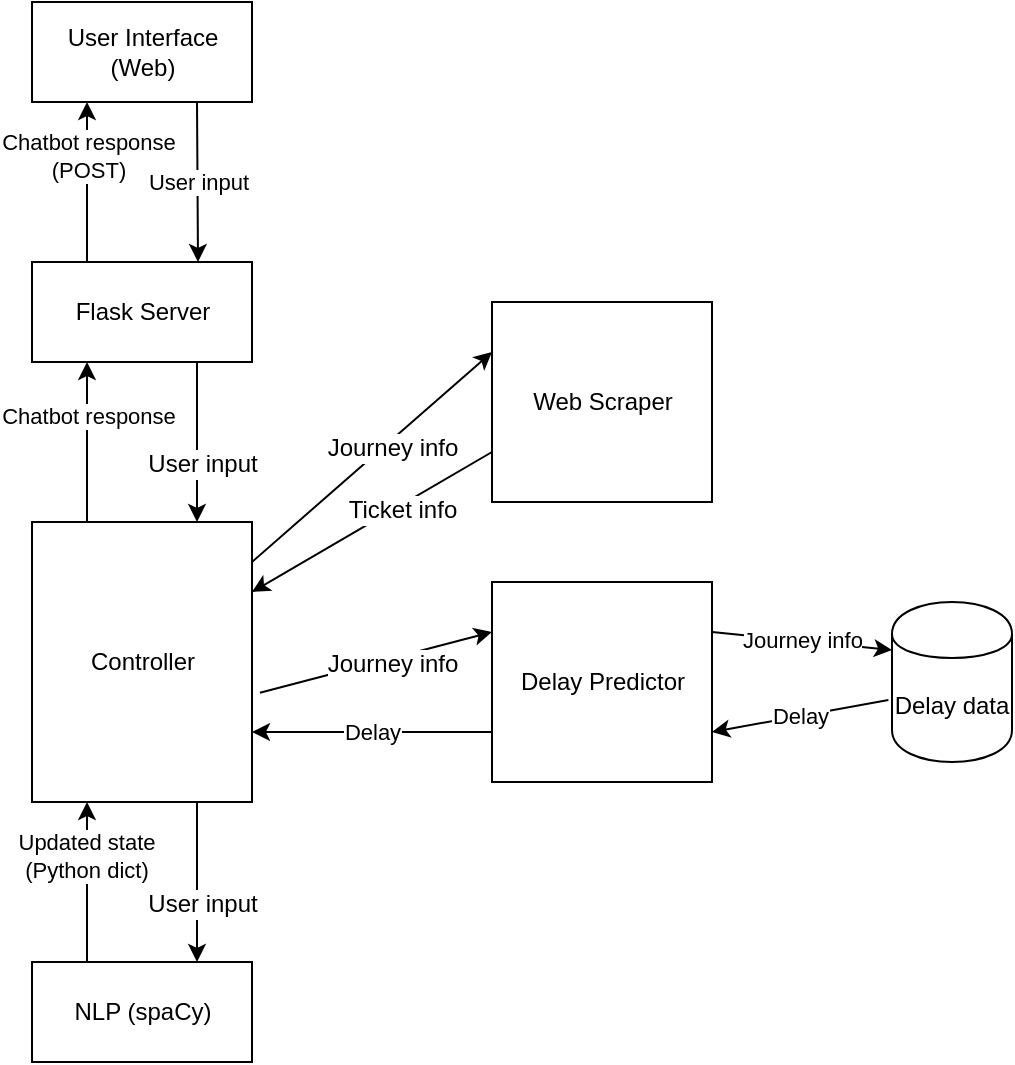<mxfile version="12.4.8" type="device"><diagram id="gFthgD-OyYyV2E1R8z0k" name="Page-1"><mxGraphModel dx="1716" dy="1176" grid="1" gridSize="10" guides="1" tooltips="1" connect="1" arrows="1" fold="1" page="1" pageScale="1" pageWidth="827" pageHeight="1169" math="0" shadow="0"><root><mxCell id="0"/><mxCell id="1" parent="0"/><mxCell id="hzxWFk1KOt2nFXjlcsR4-1" value="Delay data" style="shape=cylinder;whiteSpace=wrap;html=1;boundedLbl=1;backgroundOutline=1;" parent="1" vertex="1"><mxGeometry x="470" y="340" width="60" height="80" as="geometry"/></mxCell><mxCell id="hzxWFk1KOt2nFXjlcsR4-2" value="User Interface&lt;br&gt;(Web)" style="html=1;" parent="1" vertex="1"><mxGeometry x="40" y="40" width="110" height="50" as="geometry"/></mxCell><mxCell id="hzxWFk1KOt2nFXjlcsR4-4" value="Flask Server" style="html=1;" parent="1" vertex="1"><mxGeometry x="40" y="170" width="110" height="50" as="geometry"/></mxCell><mxCell id="hzxWFk1KOt2nFXjlcsR4-6" value="Web Scraper" style="html=1;" parent="1" vertex="1"><mxGeometry x="270" y="190" width="110" height="100" as="geometry"/></mxCell><mxCell id="hzxWFk1KOt2nFXjlcsR4-7" value="Controller" style="html=1;" parent="1" vertex="1"><mxGeometry x="40" y="300" width="110" height="140" as="geometry"/></mxCell><mxCell id="hzxWFk1KOt2nFXjlcsR4-8" value="Chatbot response &lt;br&gt;(POST)" style="endArrow=classic;html=1;entryX=0.25;entryY=1;entryDx=0;entryDy=0;exitX=0.25;exitY=0;exitDx=0;exitDy=0;" parent="1" source="hzxWFk1KOt2nFXjlcsR4-4" target="hzxWFk1KOt2nFXjlcsR4-2" edge="1"><mxGeometry x="0.333" width="50" height="50" relative="1" as="geometry"><mxPoint x="40" y="200" as="sourcePoint"/><mxPoint x="90" y="150" as="targetPoint"/><mxPoint as="offset"/></mxGeometry></mxCell><mxCell id="hzxWFk1KOt2nFXjlcsR4-9" value="User input" style="endArrow=classic;html=1;entryX=0.75;entryY=0;entryDx=0;entryDy=0;exitX=0.75;exitY=1;exitDx=0;exitDy=0;" parent="1" source="hzxWFk1KOt2nFXjlcsR4-2" target="hzxWFk1KOt2nFXjlcsR4-4" edge="1"><mxGeometry width="50" height="50" relative="1" as="geometry"><mxPoint x="230" y="220" as="sourcePoint"/><mxPoint x="230" y="100" as="targetPoint"/><Array as="points"><mxPoint x="123" y="170"/></Array><mxPoint as="offset"/></mxGeometry></mxCell><mxCell id="hzxWFk1KOt2nFXjlcsR4-11" value="" style="endArrow=classic;html=1;exitX=0.75;exitY=1;exitDx=0;exitDy=0;entryX=0.75;entryY=0;entryDx=0;entryDy=0;" parent="1" source="hzxWFk1KOt2nFXjlcsR4-4" target="hzxWFk1KOt2nFXjlcsR4-7" edge="1"><mxGeometry width="50" height="50" relative="1" as="geometry"><mxPoint x="260" y="330" as="sourcePoint"/><mxPoint x="310" y="280" as="targetPoint"/></mxGeometry></mxCell><mxCell id="hzxWFk1KOt2nFXjlcsR4-12" value="User input" style="text;html=1;align=center;verticalAlign=middle;resizable=0;points=[];labelBackgroundColor=#ffffff;" parent="hzxWFk1KOt2nFXjlcsR4-11" vertex="1" connectable="0"><mxGeometry x="0.263" y="2" relative="1" as="geometry"><mxPoint as="offset"/></mxGeometry></mxCell><mxCell id="hzxWFk1KOt2nFXjlcsR4-13" value="Chatbot response" style="endArrow=classic;html=1;entryX=0.25;entryY=1;entryDx=0;entryDy=0;exitX=0.25;exitY=0;exitDx=0;exitDy=0;" parent="1" source="hzxWFk1KOt2nFXjlcsR4-7" target="hzxWFk1KOt2nFXjlcsR4-4" edge="1"><mxGeometry x="0.333" width="50" height="50" relative="1" as="geometry"><mxPoint x="77.5" y="180" as="sourcePoint"/><mxPoint x="77.5" y="60" as="targetPoint"/><mxPoint as="offset"/></mxGeometry></mxCell><mxCell id="hzxWFk1KOt2nFXjlcsR4-14" value="NLP (spaCy)" style="html=1;" parent="1" vertex="1"><mxGeometry x="40" y="520" width="110" height="50" as="geometry"/></mxCell><mxCell id="hzxWFk1KOt2nFXjlcsR4-15" value="Delay Predictor" style="html=1;" parent="1" vertex="1"><mxGeometry x="270" y="330" width="110" height="100" as="geometry"/></mxCell><mxCell id="hzxWFk1KOt2nFXjlcsR4-16" value="" style="endArrow=classic;html=1;entryX=0.75;entryY=0;entryDx=0;entryDy=0;exitX=0.75;exitY=1;exitDx=0;exitDy=0;" parent="1" source="hzxWFk1KOt2nFXjlcsR4-7" target="hzxWFk1KOt2nFXjlcsR4-14" edge="1"><mxGeometry width="50" height="50" relative="1" as="geometry"><mxPoint x="200" y="420" as="sourcePoint"/><mxPoint x="132.5" y="310" as="targetPoint"/></mxGeometry></mxCell><mxCell id="hzxWFk1KOt2nFXjlcsR4-17" value="User input" style="text;html=1;align=center;verticalAlign=middle;resizable=0;points=[];labelBackgroundColor=#ffffff;" parent="hzxWFk1KOt2nFXjlcsR4-16" vertex="1" connectable="0"><mxGeometry x="0.263" y="2" relative="1" as="geometry"><mxPoint as="offset"/></mxGeometry></mxCell><mxCell id="hzxWFk1KOt2nFXjlcsR4-18" value="Updated state &lt;br&gt;(Python dict)" style="endArrow=classic;html=1;entryX=0.25;entryY=1;entryDx=0;entryDy=0;exitX=0.25;exitY=0;exitDx=0;exitDy=0;" parent="1" source="hzxWFk1KOt2nFXjlcsR4-14" target="hzxWFk1KOt2nFXjlcsR4-7" edge="1"><mxGeometry x="0.333" width="50" height="50" relative="1" as="geometry"><mxPoint x="-20" y="400" as="sourcePoint"/><mxPoint x="-20" y="320" as="targetPoint"/><mxPoint as="offset"/></mxGeometry></mxCell><mxCell id="hzxWFk1KOt2nFXjlcsR4-19" value="" style="endArrow=classic;html=1;entryX=0;entryY=0.25;entryDx=0;entryDy=0;" parent="1" target="hzxWFk1KOt2nFXjlcsR4-6" edge="1"><mxGeometry width="50" height="50" relative="1" as="geometry"><mxPoint x="150" y="320" as="sourcePoint"/><mxPoint x="260" y="220" as="targetPoint"/></mxGeometry></mxCell><mxCell id="hzxWFk1KOt2nFXjlcsR4-20" value="Journey info" style="text;html=1;align=center;verticalAlign=middle;resizable=0;points=[];labelBackgroundColor=#ffffff;" parent="hzxWFk1KOt2nFXjlcsR4-19" vertex="1" connectable="0"><mxGeometry x="0.128" y="-3" relative="1" as="geometry"><mxPoint as="offset"/></mxGeometry></mxCell><mxCell id="hzxWFk1KOt2nFXjlcsR4-21" value="" style="endArrow=classic;html=1;exitX=0;exitY=0.75;exitDx=0;exitDy=0;entryX=1;entryY=0.25;entryDx=0;entryDy=0;" parent="1" source="hzxWFk1KOt2nFXjlcsR4-6" target="hzxWFk1KOt2nFXjlcsR4-7" edge="1"><mxGeometry width="50" height="50" relative="1" as="geometry"><mxPoint x="320" y="460" as="sourcePoint"/><mxPoint x="170" y="340" as="targetPoint"/></mxGeometry></mxCell><mxCell id="hzxWFk1KOt2nFXjlcsR4-22" value="Ticket info" style="text;html=1;align=center;verticalAlign=middle;resizable=0;points=[];labelBackgroundColor=#ffffff;" parent="hzxWFk1KOt2nFXjlcsR4-21" vertex="1" connectable="0"><mxGeometry x="-0.237" y="2" relative="1" as="geometry"><mxPoint as="offset"/></mxGeometry></mxCell><mxCell id="hzxWFk1KOt2nFXjlcsR4-23" value="" style="endArrow=classic;html=1;entryX=0;entryY=0.25;entryDx=0;entryDy=0;exitX=1.036;exitY=0.61;exitDx=0;exitDy=0;exitPerimeter=0;" parent="1" source="hzxWFk1KOt2nFXjlcsR4-7" target="hzxWFk1KOt2nFXjlcsR4-15" edge="1"><mxGeometry width="50" height="50" relative="1" as="geometry"><mxPoint x="200" y="422.5" as="sourcePoint"/><mxPoint x="320" y="317.5" as="targetPoint"/></mxGeometry></mxCell><mxCell id="hzxWFk1KOt2nFXjlcsR4-24" value="Journey info" style="text;html=1;align=center;verticalAlign=middle;resizable=0;points=[];labelBackgroundColor=#ffffff;" parent="hzxWFk1KOt2nFXjlcsR4-23" vertex="1" connectable="0"><mxGeometry x="0.128" y="-3" relative="1" as="geometry"><mxPoint as="offset"/></mxGeometry></mxCell><mxCell id="hzxWFk1KOt2nFXjlcsR4-25" value="Journey info" style="endArrow=classic;html=1;exitX=1;exitY=0.25;exitDx=0;exitDy=0;entryX=0;entryY=0.3;entryDx=0;entryDy=0;" parent="1" source="hzxWFk1KOt2nFXjlcsR4-15" target="hzxWFk1KOt2nFXjlcsR4-1" edge="1"><mxGeometry width="50" height="50" relative="1" as="geometry"><mxPoint x="430" y="530" as="sourcePoint"/><mxPoint x="480" y="480" as="targetPoint"/></mxGeometry></mxCell><mxCell id="hzxWFk1KOt2nFXjlcsR4-26" value="Delay" style="endArrow=classic;html=1;entryX=1;entryY=0.75;entryDx=0;entryDy=0;exitX=-0.03;exitY=0.613;exitDx=0;exitDy=0;exitPerimeter=0;" parent="1" source="hzxWFk1KOt2nFXjlcsR4-1" target="hzxWFk1KOt2nFXjlcsR4-15" edge="1"><mxGeometry width="50" height="50" relative="1" as="geometry"><mxPoint x="470" y="600" as="sourcePoint"/><mxPoint x="480" y="374" as="targetPoint"/></mxGeometry></mxCell><mxCell id="hzxWFk1KOt2nFXjlcsR4-27" value="Delay" style="endArrow=classic;html=1;entryX=1;entryY=0.75;entryDx=0;entryDy=0;exitX=0;exitY=0.75;exitDx=0;exitDy=0;" parent="1" source="hzxWFk1KOt2nFXjlcsR4-15" target="hzxWFk1KOt2nFXjlcsR4-7" edge="1"><mxGeometry width="50" height="50" relative="1" as="geometry"><mxPoint x="478.2" y="399.04" as="sourcePoint"/><mxPoint x="390" y="415" as="targetPoint"/></mxGeometry></mxCell></root></mxGraphModel></diagram></mxfile>